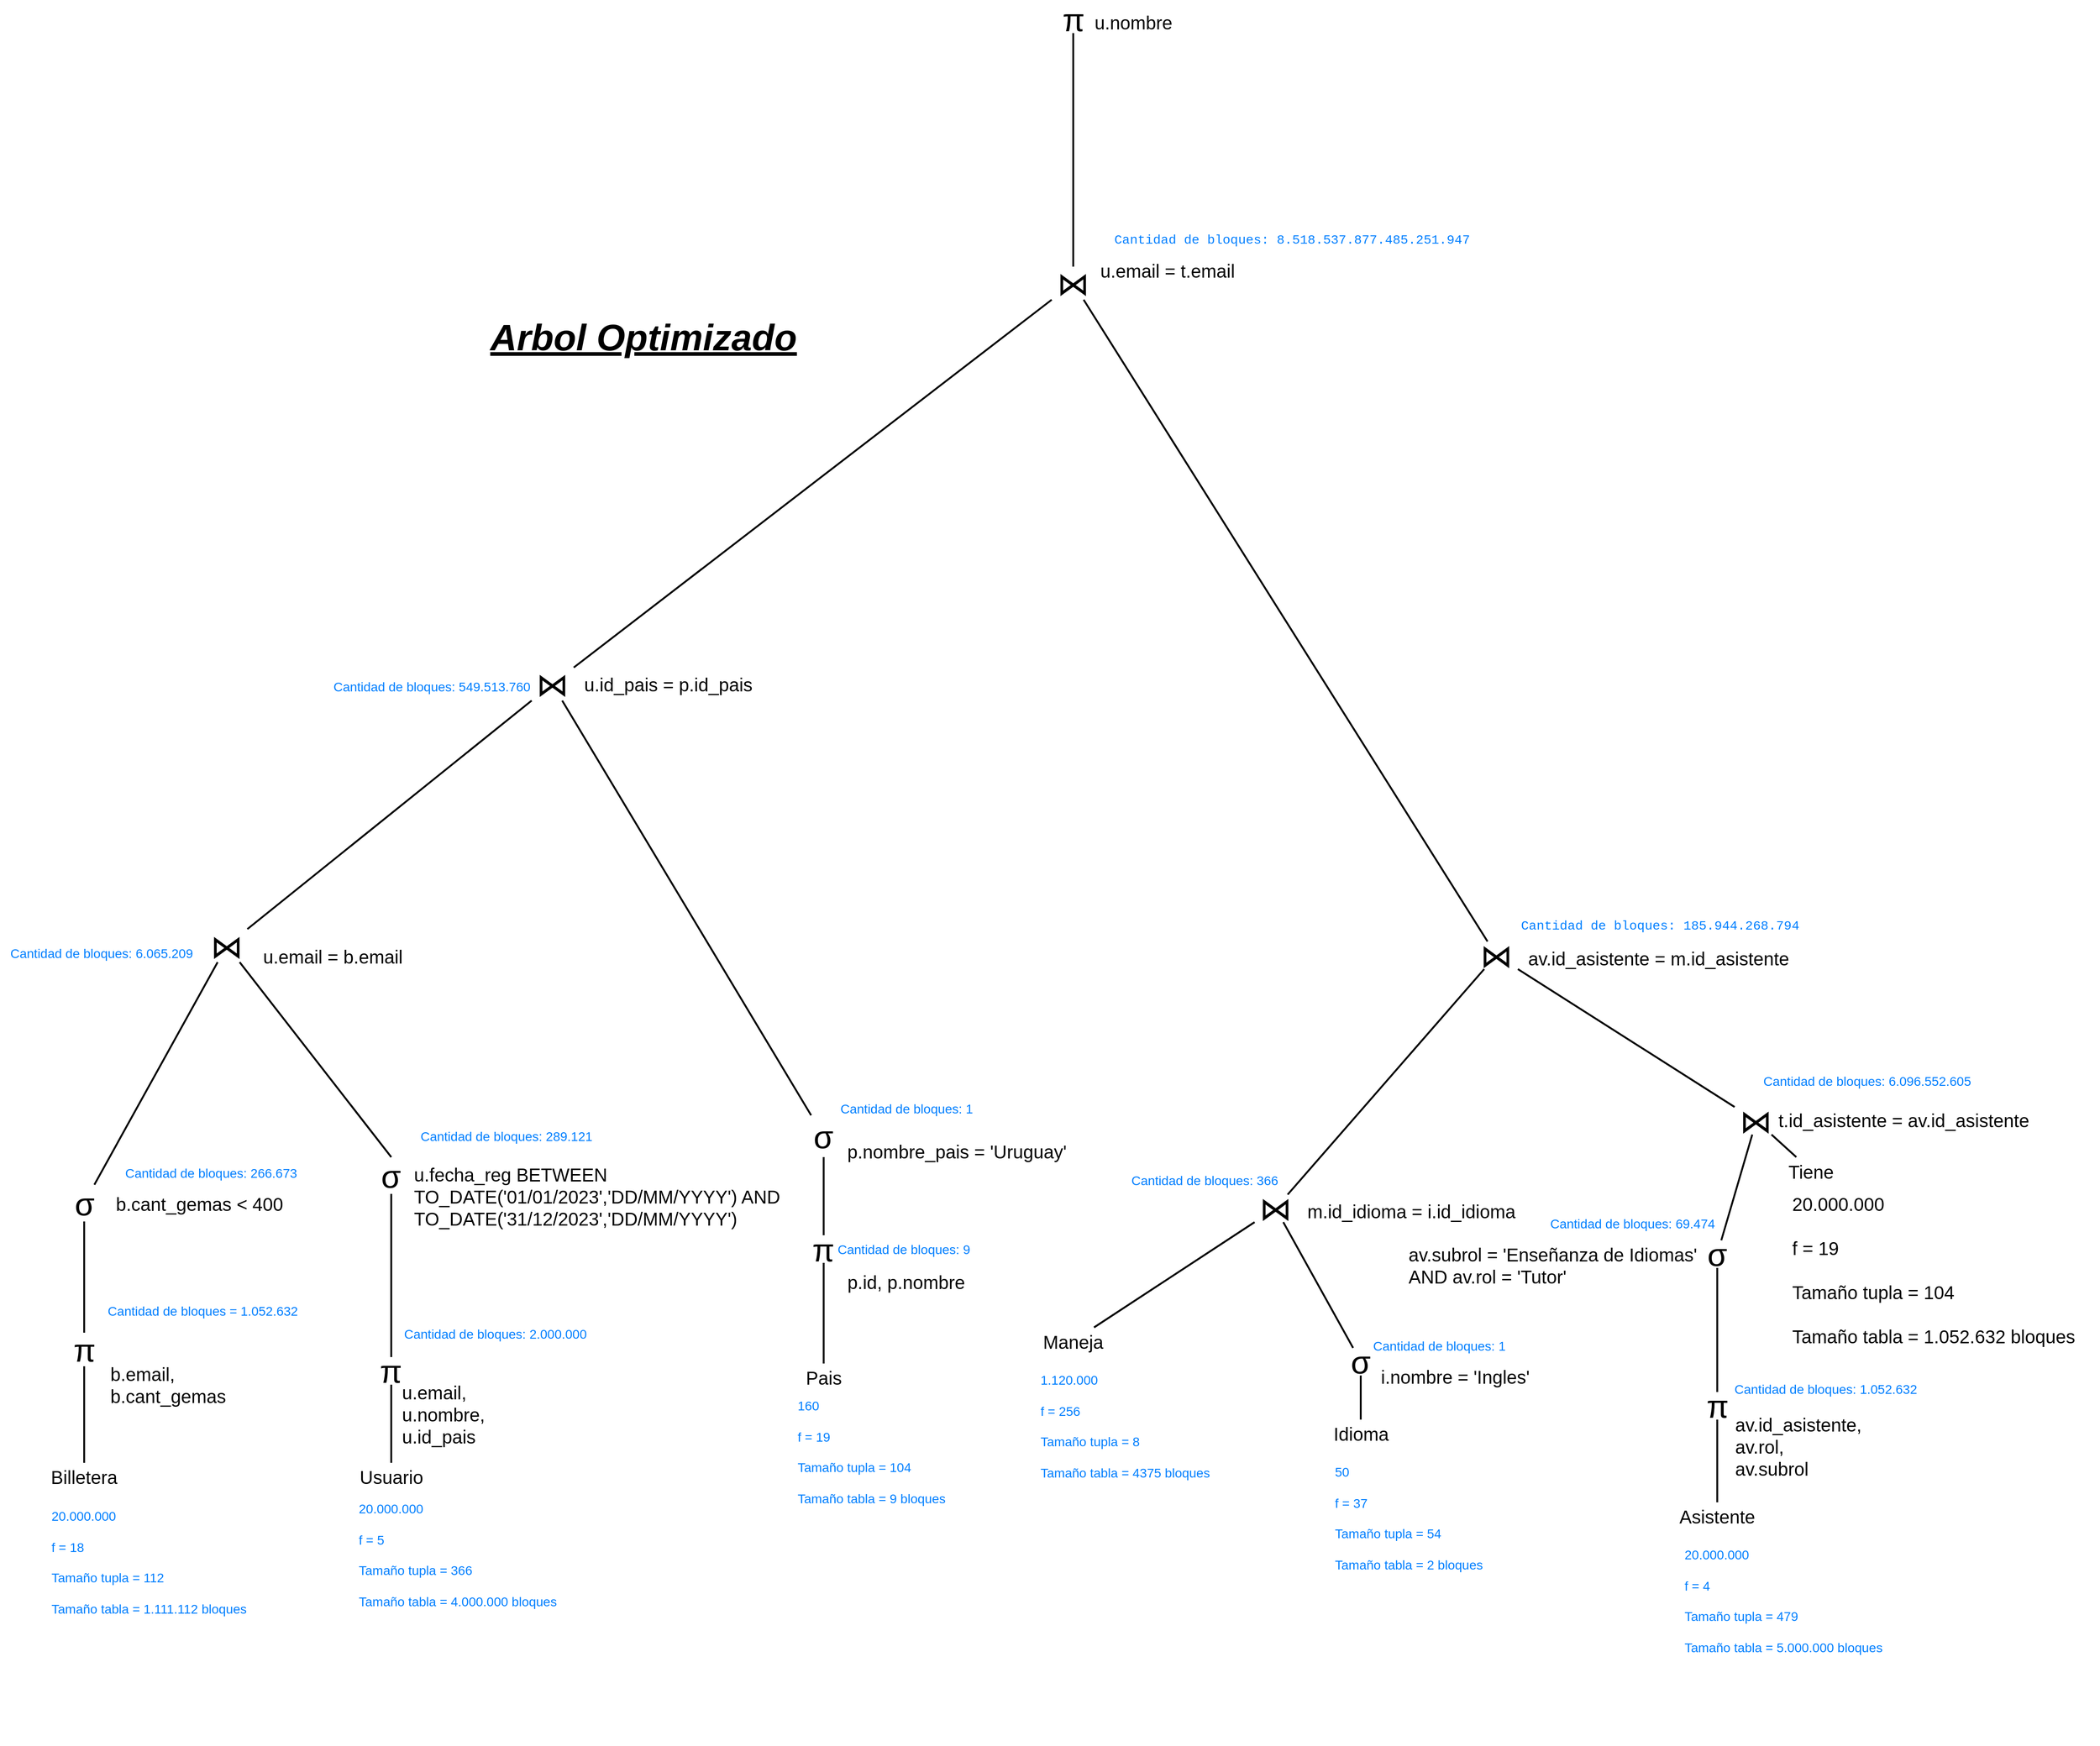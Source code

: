 <mxfile>
    <diagram id="ld3mcQhA281-zXJmEGoM" name="Page-1">
        <mxGraphModel dx="-24" dy="1853" grid="1" gridSize="10" guides="1" tooltips="1" connect="1" arrows="1" fold="1" page="1" pageScale="1" pageWidth="827" pageHeight="1169" math="0" shadow="0">
            <root>
                <mxCell id="0"/>
                <mxCell id="1" parent="0"/>
                <mxCell id="2" style="edgeStyle=none;shape=connector;rounded=1;html=1;labelBackgroundColor=none;strokeWidth=2;fontFamily=Helvetica;fontSize=20;fontColor=default;endArrow=none;endFill=0;exitX=0.5;exitY=0;exitDx=0;exitDy=0;fontStyle=0" parent="1" source="16" target="50" edge="1">
                    <mxGeometry relative="1" as="geometry">
                        <mxPoint x="1638.75" y="705" as="sourcePoint"/>
                        <mxPoint x="1238.75" y="695" as="targetPoint"/>
                    </mxGeometry>
                </mxCell>
                <mxCell id="3" style="rounded=0;orthogonalLoop=1;jettySize=auto;html=1;endArrow=none;endFill=0;labelBackgroundColor=none;fontColor=default;strokeWidth=2;fontSize=20;fontStyle=0" parent="1" source="4" target="13" edge="1">
                    <mxGeometry relative="1" as="geometry">
                        <mxPoint x="1446.25" y="900" as="targetPoint"/>
                    </mxGeometry>
                </mxCell>
                <mxCell id="4" value="Usuario" style="text;html=1;align=center;verticalAlign=middle;whiteSpace=wrap;rounded=0;fontSize=20;labelBackgroundColor=none;strokeWidth=2;fontColor=default;fontStyle=0" parent="1" vertex="1">
                    <mxGeometry x="1408.75" y="995" width="75" height="30" as="geometry"/>
                </mxCell>
                <mxCell id="5" style="edgeStyle=none;shape=connector;rounded=1;html=1;labelBackgroundColor=none;strokeWidth=2;fontFamily=Helvetica;fontSize=20;fontColor=default;endArrow=none;endFill=0;fontStyle=0" parent="1" source="20" target="9" edge="1">
                    <mxGeometry relative="1" as="geometry">
                        <mxPoint x="1948.755" y="767" as="targetPoint"/>
                        <mxPoint x="1975.31" y="816" as="sourcePoint"/>
                    </mxGeometry>
                </mxCell>
                <mxCell id="6" style="rounded=0;orthogonalLoop=1;jettySize=auto;html=1;endArrow=none;endFill=0;labelBackgroundColor=none;fontColor=default;strokeWidth=2;fontSize=20;fontStyle=0" parent="1" source="7" target="18" edge="1">
                    <mxGeometry relative="1" as="geometry">
                        <mxPoint x="1916.25" y="867.5" as="sourcePoint"/>
                    </mxGeometry>
                </mxCell>
                <mxCell id="7" value="Pais" style="text;html=1;align=center;verticalAlign=middle;whiteSpace=wrap;rounded=0;fontSize=20;labelBackgroundColor=none;strokeWidth=2;fontColor=default;fontStyle=0" parent="1" vertex="1">
                    <mxGeometry x="1878.75" y="887" width="75" height="30" as="geometry"/>
                </mxCell>
                <mxCell id="8" style="edgeStyle=none;shape=connector;rounded=1;orthogonalLoop=1;jettySize=auto;html=1;strokeWidth=2;align=center;verticalAlign=middle;fontFamily=Helvetica;fontSize=20;fontColor=default;labelBackgroundColor=none;endArrow=none;endFill=0;fontStyle=0" parent="1" source="9" target="60" edge="1">
                    <mxGeometry relative="1" as="geometry">
                        <mxPoint x="2169.75" y="352.0" as="targetPoint"/>
                    </mxGeometry>
                </mxCell>
                <mxCell id="9" value="&lt;span style=&quot;font-family: sans-serif; text-align: start; font-size: 35px;&quot;&gt;&lt;font style=&quot;font-size: 35px;&quot;&gt;⋈&lt;/font&gt;&lt;/span&gt;" style="text;html=1;align=center;verticalAlign=middle;whiteSpace=wrap;rounded=0;fontSize=35;labelBackgroundColor=none;strokeWidth=2;fontColor=default;fontStyle=0" parent="1" vertex="1">
                    <mxGeometry x="1583.75" y="130" width="75" height="36" as="geometry"/>
                </mxCell>
                <mxCell id="10" value="&lt;span style=&quot;font-family: Helvetica; font-size: 20px; font-style: normal; font-variant-ligatures: normal; font-variant-caps: normal; letter-spacing: normal; orphans: 2; text-align: left; text-indent: 0px; text-transform: none; widows: 2; word-spacing: 0px; -webkit-text-stroke-width: 0px; white-space: normal; text-decoration-thickness: initial; text-decoration-style: initial; text-decoration-color: initial; float: none; display: inline !important;&quot;&gt;u.id_pais = p.id_pais&lt;/span&gt;" style="text;whiteSpace=wrap;html=1;labelBackgroundColor=none;verticalAlign=middle;strokeWidth=2;fontColor=default;fontSize=20;fontStyle=0" parent="1" vertex="1">
                    <mxGeometry x="1654" y="132.5" width="220" height="31" as="geometry"/>
                </mxCell>
                <mxCell id="11" value="&lt;span style=&quot;font-size: 20px;&quot;&gt;u.email,&amp;nbsp;&lt;/span&gt;&lt;div style=&quot;font-size: 20px;&quot;&gt;&lt;span style=&quot;font-size: 20px;&quot;&gt;u.nombre,&amp;nbsp;&lt;/span&gt;&lt;/div&gt;&lt;div style=&quot;font-size: 20px;&quot;&gt;&lt;span style=&quot;font-size: 20px;&quot;&gt;u.id_pais&lt;/span&gt;&lt;/div&gt;" style="text;whiteSpace=wrap;html=1;labelBackgroundColor=none;verticalAlign=top;strokeWidth=2;fontColor=default;fontSize=20;fontStyle=0" parent="1" vertex="1">
                    <mxGeometry x="1456.25" y="900" width="112.5" height="90" as="geometry"/>
                </mxCell>
                <mxCell id="12" style="rounded=0;orthogonalLoop=1;jettySize=auto;html=1;endArrow=none;endFill=0;fontStyle=0;fontSize=20;labelBackgroundColor=none;fontColor=default;strokeWidth=2;" parent="1" source="13" target="16" edge="1">
                    <mxGeometry relative="1" as="geometry"/>
                </mxCell>
                <mxCell id="13" value="&lt;span style=&quot;font-family: Helvetica; font-style: normal; font-variant-ligatures: normal; font-variant-caps: normal; letter-spacing: normal; orphans: 2; text-indent: 0px; text-transform: none; widows: 2; word-spacing: 0px; -webkit-text-stroke-width: 0px; white-space: normal; text-decoration-thickness: initial; text-decoration-style: initial; text-decoration-color: initial; float: none; font-size: 35px; display: inline !important;&quot;&gt;&lt;font style=&quot;font-size: 35px;&quot;&gt;&lt;span style=&quot;font-size: 35px;&quot;&gt;π&lt;/span&gt;&lt;/font&gt;&lt;/span&gt;" style="text;whiteSpace=wrap;html=1;align=center;verticalAlign=middle;fontSize=35;labelBackgroundColor=none;strokeWidth=2;fontColor=default;fontStyle=0" parent="1" vertex="1">
                    <mxGeometry x="1436.25" y="880" width="20" height="30" as="geometry"/>
                </mxCell>
                <mxCell id="14" value="&lt;span style=&quot;font-family: Helvetica; font-size: 20px; font-style: normal; font-variant-ligatures: normal; font-variant-caps: normal; letter-spacing: normal; orphans: 2; text-align: left; text-indent: 0px; text-transform: none; widows: 2; word-spacing: 0px; -webkit-text-stroke-width: 0px; white-space: normal; text-decoration-thickness: initial; text-decoration-style: initial; text-decoration-color: initial; float: none; display: inline !important;&quot;&gt;p.nombre_pais = 'Uruguay'&lt;/span&gt;" style="text;whiteSpace=wrap;html=1;labelBackgroundColor=none;fontSize=20;strokeWidth=2;fontColor=default;fontStyle=0" parent="1" vertex="1">
                    <mxGeometry x="1940" y="638" width="250" height="35" as="geometry"/>
                </mxCell>
                <mxCell id="15" value="&lt;span style=&quot;font-family: Helvetica; font-size: 20px; font-style: normal; font-variant-ligatures: normal; font-variant-caps: normal; letter-spacing: normal; orphans: 2; text-align: left; text-indent: 0px; text-transform: none; widows: 2; word-spacing: 0px; -webkit-text-stroke-width: 0px; white-space: normal; text-decoration-thickness: initial; text-decoration-style: initial; text-decoration-color: initial; float: none; display: inline !important;&quot;&gt;u.fecha_reg BETWEEN TO_DATE('01/01/2023','DD/MM/YYYY') AND TO_DATE('31/12/2023','DD/MM/YYYY')&lt;/span&gt;" style="text;whiteSpace=wrap;html=1;labelBackgroundColor=none;strokeWidth=2;fontColor=default;fontSize=20;fontStyle=0" parent="1" vertex="1">
                    <mxGeometry x="1468.75" y="662.5" width="410" height="100" as="geometry"/>
                </mxCell>
                <mxCell id="16" value="&lt;span style=&quot;font-size: 35px;&quot;&gt;σ &lt;/span&gt;" style="text;html=1;align=center;verticalAlign=middle;whiteSpace=wrap;rounded=0;fontFamily=Helvetica;fontSize=35;labelBackgroundColor=none;strokeWidth=2;fontColor=default;fontStyle=0" parent="1" vertex="1">
                    <mxGeometry x="1416.25" y="662.5" width="60" height="40" as="geometry"/>
                </mxCell>
                <mxCell id="17" style="edgeStyle=none;shape=connector;rounded=0;orthogonalLoop=1;jettySize=auto;html=1;align=center;verticalAlign=middle;fontFamily=Helvetica;fontSize=20;fontColor=default;labelBackgroundColor=none;endArrow=none;endFill=0;strokeWidth=2;fontStyle=0" parent="1" source="18" target="20" edge="1">
                    <mxGeometry relative="1" as="geometry"/>
                </mxCell>
                <mxCell id="18" value="&lt;span style=&quot;font-family: Helvetica; font-style: normal; font-variant-ligatures: normal; font-variant-caps: normal; letter-spacing: normal; orphans: 2; text-indent: 0px; text-transform: none; widows: 2; word-spacing: 0px; -webkit-text-stroke-width: 0px; white-space: normal; text-decoration-thickness: initial; text-decoration-style: initial; text-decoration-color: initial; float: none; font-size: 35px; display: inline !important;&quot;&gt;&lt;font style=&quot;font-size: 35px;&quot;&gt;&lt;span style=&quot;font-size: 35px;&quot;&gt;π&lt;/span&gt;&lt;/font&gt;&lt;/span&gt;" style="text;whiteSpace=wrap;html=1;align=center;verticalAlign=middle;fontSize=35;labelBackgroundColor=none;strokeWidth=2;fontColor=default;fontStyle=0" parent="1" vertex="1">
                    <mxGeometry x="1906.25" y="747.5" width="20" height="30" as="geometry"/>
                </mxCell>
                <mxCell id="19" value="p.id, p.nombre" style="text;html=1;align=center;verticalAlign=middle;whiteSpace=wrap;rounded=0;fontFamily=Helvetica;fontSize=20;labelBackgroundColor=none;strokeWidth=2;fontColor=default;fontStyle=0" parent="1" vertex="1">
                    <mxGeometry x="1926.25" y="783" width="160" height="30" as="geometry"/>
                </mxCell>
                <mxCell id="20" value="&lt;span style=&quot;font-size: 35px;&quot;&gt;σ &lt;/span&gt;" style="text;html=1;align=center;verticalAlign=middle;whiteSpace=wrap;rounded=0;fontFamily=Helvetica;fontSize=35;labelBackgroundColor=none;strokeWidth=2;fontColor=default;fontStyle=0" parent="1" vertex="1">
                    <mxGeometry x="1886.25" y="617" width="60" height="45.5" as="geometry"/>
                </mxCell>
                <mxCell id="21" style="edgeStyle=none;shape=connector;rounded=1;html=1;labelBackgroundColor=none;strokeWidth=2;fontFamily=Helvetica;fontSize=20;fontColor=default;endArrow=none;endFill=0;fontStyle=0" parent="1" source="29" target="27" edge="1">
                    <mxGeometry relative="1" as="geometry">
                        <mxPoint x="2472.75" y="848.25" as="sourcePoint"/>
                        <mxPoint x="2414.847" y="768.25" as="targetPoint"/>
                    </mxGeometry>
                </mxCell>
                <mxCell id="22" style="edgeStyle=none;shape=connector;rounded=1;orthogonalLoop=1;jettySize=auto;html=1;align=center;verticalAlign=middle;fontFamily=Helvetica;fontSize=20;fontColor=default;labelBackgroundColor=none;endArrow=none;endFill=0;strokeWidth=2;fontStyle=0" parent="1" source="23" target="29" edge="1">
                    <mxGeometry relative="1" as="geometry">
                        <mxPoint x="2492.75" y="712.75" as="sourcePoint"/>
                    </mxGeometry>
                </mxCell>
                <mxCell id="23" value="Idioma" style="text;html=1;align=center;verticalAlign=middle;whiteSpace=wrap;rounded=0;fontSize=20;labelBackgroundColor=none;strokeWidth=2;fontColor=default;fontStyle=0" parent="1" vertex="1">
                    <mxGeometry x="2462.5" y="948" width="75" height="30" as="geometry"/>
                </mxCell>
                <mxCell id="24" style="edgeStyle=none;html=1;endArrow=none;endFill=0;strokeWidth=2;fontSize=20;labelBackgroundColor=none;fontColor=default;fontStyle=0" parent="1" source="25" target="27" edge="1">
                    <mxGeometry relative="1" as="geometry">
                        <mxPoint x="2199.75" y="848.25" as="sourcePoint"/>
                    </mxGeometry>
                </mxCell>
                <mxCell id="25" value="Maneja" style="text;html=1;align=center;verticalAlign=middle;whiteSpace=wrap;rounded=0;fontSize=20;labelBackgroundColor=none;strokeWidth=2;fontColor=default;fontStyle=0" parent="1" vertex="1">
                    <mxGeometry x="2149.75" y="847.75" width="75" height="30" as="geometry"/>
                </mxCell>
                <mxCell id="26" style="edgeStyle=none;shape=connector;rounded=1;orthogonalLoop=1;jettySize=auto;html=1;strokeWidth=2;align=center;verticalAlign=middle;fontFamily=Helvetica;fontSize=20;fontColor=default;labelBackgroundColor=none;endArrow=none;endFill=0;fontStyle=0" parent="1" source="27" target="55" edge="1">
                    <mxGeometry relative="1" as="geometry">
                        <mxPoint x="2549.75" y="568" as="targetPoint"/>
                    </mxGeometry>
                </mxCell>
                <mxCell id="27" value="&lt;span style=&quot;font-family: sans-serif; font-size: 35px; text-align: start;&quot;&gt;⋈&lt;/span&gt;" style="text;html=1;align=center;verticalAlign=middle;whiteSpace=wrap;rounded=0;fontSize=35;labelBackgroundColor=none;strokeWidth=2;fontColor=default;fontStyle=0" parent="1" vertex="1">
                    <mxGeometry x="2370" y="703.25" width="75" height="30" as="geometry"/>
                </mxCell>
                <mxCell id="28" value="&lt;span style=&quot;font-family: Helvetica; font-size: 20px; font-style: normal; font-variant-ligatures: normal; font-variant-caps: normal; letter-spacing: normal; orphans: 2; text-align: left; text-indent: 0px; text-transform: none; widows: 2; word-spacing: 0px; -webkit-text-stroke-width: 0px; white-space: normal; text-decoration-thickness: initial; text-decoration-style: initial; text-decoration-color: initial; float: none; display: inline !important;&quot;&gt;i.nombre = 'Ingles'&lt;/span&gt;" style="text;whiteSpace=wrap;html=1;fontFamily=Helvetica;fontSize=20;labelBackgroundColor=none;strokeWidth=2;fontColor=default;fontStyle=0" parent="1" vertex="1">
                    <mxGeometry x="2520" y="883" width="180" height="38" as="geometry"/>
                </mxCell>
                <mxCell id="29" value="&lt;span style=&quot;font-size: 35px;&quot;&gt;σ &lt;/span&gt;" style="text;html=1;align=center;verticalAlign=middle;whiteSpace=wrap;rounded=0;fontFamily=Helvetica;fontSize=35;labelBackgroundColor=none;strokeWidth=2;fontColor=default;fontStyle=0" parent="1" vertex="1">
                    <mxGeometry x="2470" y="870" width="60" height="30" as="geometry"/>
                </mxCell>
                <mxCell id="30" value="&lt;span style=&quot;font-family: Helvetica; font-size: 20px; font-style: normal; font-variant-ligatures: normal; font-variant-caps: normal; letter-spacing: normal; orphans: 2; text-align: left; text-indent: 0px; text-transform: none; widows: 2; word-spacing: 0px; -webkit-text-stroke-width: 0px; white-space: normal; text-decoration-thickness: initial; text-decoration-style: initial; text-decoration-color: initial; float: none; display: inline !important;&quot;&gt;m.id_idioma = i.id_idioma&lt;/span&gt;" style="text;whiteSpace=wrap;html=1;fontFamily=Helvetica;fontSize=20;labelBackgroundColor=none;strokeWidth=2;fontColor=default;fontStyle=0" parent="1" vertex="1">
                    <mxGeometry x="2440" y="703.25" width="260" height="40" as="geometry"/>
                </mxCell>
                <mxCell id="31" style="edgeStyle=none;shape=connector;rounded=1;html=1;labelBackgroundColor=none;strokeWidth=2;fontFamily=Helvetica;fontSize=20;fontColor=default;endArrow=none;endFill=0;fontStyle=0" parent="1" source="32" target="36" edge="1">
                    <mxGeometry relative="1" as="geometry">
                        <mxPoint x="2853.887" y="636" as="targetPoint"/>
                        <mxPoint x="2782.005" y="679" as="sourcePoint"/>
                    </mxGeometry>
                </mxCell>
                <mxCell id="32" value="&lt;span style=&quot;font-size: 35px;&quot;&gt;σ&lt;/span&gt;" style="text;html=1;align=center;verticalAlign=middle;whiteSpace=wrap;rounded=0;fontSize=35;labelBackgroundColor=none;strokeWidth=2;fontColor=default;fontStyle=0" parent="1" vertex="1">
                    <mxGeometry x="2850" y="753" width="75" height="30" as="geometry"/>
                </mxCell>
                <mxCell id="33" style="edgeStyle=none;shape=connector;rounded=1;html=1;labelBackgroundColor=none;strokeWidth=2;fontFamily=Helvetica;fontSize=20;fontColor=default;endArrow=none;endFill=0;fontStyle=0" parent="1" source="34" target="36" edge="1">
                    <mxGeometry relative="1" as="geometry">
                        <mxPoint x="2879.973" y="636" as="targetPoint"/>
                    </mxGeometry>
                </mxCell>
                <mxCell id="34" value="Tiene" style="text;html=1;align=center;verticalAlign=middle;whiteSpace=wrap;rounded=0;fontSize=20;labelBackgroundColor=none;strokeWidth=2;fontColor=default;fontStyle=0" parent="1" vertex="1">
                    <mxGeometry x="2952.43" y="662.5" width="75" height="30" as="geometry"/>
                </mxCell>
                <mxCell id="35" style="edgeStyle=none;shape=connector;rounded=1;orthogonalLoop=1;jettySize=auto;html=1;strokeWidth=2;align=center;verticalAlign=middle;fontFamily=Helvetica;fontSize=20;fontColor=default;labelBackgroundColor=none;endArrow=none;endFill=0;fontStyle=0" parent="1" source="36" target="55" edge="1">
                    <mxGeometry relative="1" as="geometry">
                        <mxPoint x="2769.75" y="518" as="targetPoint"/>
                    </mxGeometry>
                </mxCell>
                <mxCell id="36" value="&lt;span style=&quot;font-family: sans-serif; font-size: 35px; text-align: start;&quot;&gt;⋈&lt;/span&gt;" style="text;html=1;align=center;verticalAlign=middle;whiteSpace=wrap;rounded=0;fontSize=35;labelBackgroundColor=none;strokeWidth=2;fontColor=default;fontStyle=0" parent="1" vertex="1">
                    <mxGeometry x="2892.43" y="608" width="75" height="30" as="geometry"/>
                </mxCell>
                <mxCell id="37" style="edgeStyle=orthogonalEdgeStyle;rounded=0;orthogonalLoop=1;jettySize=auto;html=1;entryX=0.5;entryY=1;entryDx=0;entryDy=0;endArrow=none;endFill=0;strokeWidth=2;labelBackgroundColor=none;fontColor=default;fontSize=20;fontStyle=0" parent="1" source="38" target="32" edge="1">
                    <mxGeometry relative="1" as="geometry"/>
                </mxCell>
                <mxCell id="38" value="&lt;span style=&quot;font-family: Helvetica; font-style: normal; font-variant-ligatures: normal; font-variant-caps: normal; letter-spacing: normal; orphans: 2; text-indent: 0px; text-transform: none; widows: 2; word-spacing: 0px; -webkit-text-stroke-width: 0px; white-space: normal; text-decoration-thickness: initial; text-decoration-style: initial; text-decoration-color: initial; float: none; font-size: 35px; display: inline !important;&quot;&gt;&lt;font style=&quot;font-size: 35px;&quot;&gt;&lt;span style=&quot;font-size: 35px;&quot;&gt;π&lt;/span&gt;&lt;/font&gt;&lt;/span&gt;" style="text;whiteSpace=wrap;html=1;align=center;verticalAlign=middle;fontSize=35;labelBackgroundColor=none;strokeWidth=2;fontColor=default;fontStyle=0" parent="1" vertex="1">
                    <mxGeometry x="2877.5" y="918" width="20" height="30" as="geometry"/>
                </mxCell>
                <mxCell id="39" style="edgeStyle=orthogonalEdgeStyle;rounded=0;orthogonalLoop=1;jettySize=auto;html=1;entryX=0.5;entryY=1;entryDx=0;entryDy=0;endArrow=none;endFill=0;strokeWidth=2;labelBackgroundColor=none;fontColor=default;fontSize=20;fontStyle=0" parent="1" source="40" target="38" edge="1">
                    <mxGeometry relative="1" as="geometry"/>
                </mxCell>
                <mxCell id="40" value="Asistente" style="text;html=1;align=center;verticalAlign=middle;whiteSpace=wrap;rounded=0;fontSize=20;labelBackgroundColor=none;strokeWidth=2;fontColor=default;fontStyle=0" parent="1" vertex="1">
                    <mxGeometry x="2850" y="1038" width="75" height="30" as="geometry"/>
                </mxCell>
                <UserObject label="&lt;span style=&quot;font-family: Helvetica; font-size: 20px; font-style: normal; font-variant-ligatures: normal; font-variant-caps: normal; letter-spacing: normal; orphans: 2; text-align: left; text-indent: 0px; text-transform: none; widows: 2; word-spacing: 0px; -webkit-text-stroke-width: 0px; white-space: normal; text-decoration-thickness: initial; text-decoration-style: initial; text-decoration-color: initial; float: none; display: inline !important;&quot;&gt;av.subrol = 'Enseñanza de Idiomas' AND&amp;nbsp;&lt;/span&gt;&lt;span style=&quot;font-size: 20px;&quot;&gt;av.rol = 'Tutor'&lt;/span&gt;" link="&lt;span style=&quot;color: rgb(0, 0, 0); font-family: Helvetica; font-size: 20px; font-style: normal; font-variant-ligatures: normal; font-variant-caps: normal; font-weight: 400; letter-spacing: normal; orphans: 2; text-align: left; text-indent: 0px; text-transform: none; widows: 2; word-spacing: 0px; -webkit-text-stroke-width: 0px; white-space: normal; background-color: rgb(251, 251, 251); text-decoration-thickness: initial; text-decoration-style: initial; text-decoration-color: initial; display: inline !important; float: none;&quot;&gt;av.subrol = 'Enseñanza de Idiomas' AND&lt;/span&gt;" id="41">
                    <mxCell style="text;whiteSpace=wrap;html=1;labelBackgroundColor=none;strokeWidth=2;fontColor=default;fontSize=20;fontStyle=0" parent="1" vertex="1">
                        <mxGeometry x="2550" y="750" width="360" height="71" as="geometry"/>
                    </mxCell>
                </UserObject>
                <mxCell id="42" value="&lt;span style=&quot;font-family: Helvetica; font-size: 20px; font-style: normal; font-variant-ligatures: normal; font-variant-caps: normal; letter-spacing: normal; orphans: 2; text-align: left; text-indent: 0px; text-transform: none; widows: 2; word-spacing: 0px; -webkit-text-stroke-width: 0px; white-space: normal; text-decoration-thickness: initial; text-decoration-style: initial; text-decoration-color: initial; float: none; display: inline !important;&quot;&gt;t.id_asistente = av.id_asistente&amp;nbsp;&lt;/span&gt;" style="text;whiteSpace=wrap;html=1;labelBackgroundColor=none;strokeWidth=2;fontColor=default;fontSize=20;fontStyle=0" parent="1" vertex="1">
                    <mxGeometry x="2952.43" y="604" width="350" height="30" as="geometry"/>
                </mxCell>
                <mxCell id="43" value="&lt;span style=&quot;font-family: Helvetica; font-size: 20px; font-style: normal; font-variant-ligatures: normal; font-variant-caps: normal; letter-spacing: normal; orphans: 2; text-align: left; text-indent: 0px; text-transform: none; widows: 2; word-spacing: 0px; -webkit-text-stroke-width: 0px; white-space: normal; text-decoration-thickness: initial; text-decoration-style: initial; text-decoration-color: initial; float: none; display: inline !important;&quot;&gt;av.id_asistente,&lt;/span&gt;&lt;div style=&quot;font-size: 20px;&quot;&gt;&lt;span style=&quot;font-family: Helvetica; font-size: 20px; font-style: normal; font-variant-ligatures: normal; font-variant-caps: normal; letter-spacing: normal; orphans: 2; text-align: left; text-indent: 0px; text-transform: none; widows: 2; word-spacing: 0px; -webkit-text-stroke-width: 0px; white-space: normal; text-decoration-thickness: initial; text-decoration-style: initial; text-decoration-color: initial; float: none; display: inline !important;&quot;&gt;av.rol,&lt;div style=&quot;font-size: 20px;&quot;&gt;&lt;span style=&quot;font-size: 20px;&quot;&gt;av.subrol&lt;/span&gt;&lt;/div&gt;&lt;/span&gt;&lt;/div&gt;" style="text;whiteSpace=wrap;html=1;labelBackgroundColor=none;strokeWidth=2;fontColor=default;fontSize=20;fontStyle=0" parent="1" vertex="1">
                    <mxGeometry x="2904.75" y="935" width="140.25" height="90" as="geometry"/>
                </mxCell>
                <mxCell id="44" value="Billetera" style="text;html=1;align=center;verticalAlign=middle;whiteSpace=wrap;rounded=0;fontSize=20;labelBackgroundColor=none;strokeWidth=2;fontColor=default;fontStyle=0" parent="1" vertex="1">
                    <mxGeometry x="1075" y="995" width="75" height="30" as="geometry"/>
                </mxCell>
                <mxCell id="45" style="rounded=0;orthogonalLoop=1;jettySize=auto;html=1;endArrow=none;endFill=0;labelBackgroundColor=none;fontColor=default;strokeWidth=2;fontSize=20;fontStyle=0" parent="1" source="44" target="47" edge="1">
                    <mxGeometry relative="1" as="geometry">
                        <mxPoint x="1115.63" y="980" as="sourcePoint"/>
                        <mxPoint x="1115.63" y="895" as="targetPoint"/>
                    </mxGeometry>
                </mxCell>
                <mxCell id="46" style="edgeStyle=none;shape=connector;rounded=1;orthogonalLoop=1;jettySize=auto;html=1;strokeWidth=2;align=center;verticalAlign=middle;fontFamily=Helvetica;fontSize=20;fontColor=default;labelBackgroundColor=none;endArrow=none;endFill=0;fontStyle=0" parent="1" source="47" target="52" edge="1">
                    <mxGeometry relative="1" as="geometry"/>
                </mxCell>
                <mxCell id="47" value="&lt;span style=&quot;font-family: Helvetica; font-style: normal; font-variant-ligatures: normal; font-variant-caps: normal; letter-spacing: normal; orphans: 2; text-indent: 0px; text-transform: none; widows: 2; word-spacing: 0px; -webkit-text-stroke-width: 0px; white-space: normal; text-decoration-thickness: initial; text-decoration-style: initial; text-decoration-color: initial; float: none; font-size: 35px; display: inline !important;&quot;&gt;&lt;font style=&quot;font-size: 35px;&quot;&gt;&lt;span style=&quot;font-size: 35px;&quot;&gt;π&lt;/span&gt;&lt;/font&gt;&lt;/span&gt;" style="text;whiteSpace=wrap;html=1;align=center;verticalAlign=middle;fontSize=35;labelBackgroundColor=none;strokeWidth=2;fontColor=default;fontStyle=0" parent="1" vertex="1">
                    <mxGeometry x="1098.75" y="853.5" width="27.5" height="36.5" as="geometry"/>
                </mxCell>
                <mxCell id="48" value="&lt;span style=&quot;font-size: 20px;&quot;&gt;b.email,&lt;/span&gt;&lt;div style=&quot;font-size: 20px;&quot;&gt;&lt;span style=&quot;font-size: 20px;&quot;&gt;b.cant_gemas&lt;/span&gt;&lt;/div&gt;" style="text;whiteSpace=wrap;html=1;labelBackgroundColor=none;verticalAlign=top;strokeWidth=2;fontColor=default;fontSize=20;fontStyle=0" parent="1" vertex="1">
                    <mxGeometry x="1138.75" y="880" width="112.5" height="90" as="geometry"/>
                </mxCell>
                <mxCell id="49" style="edgeStyle=none;shape=connector;rounded=1;orthogonalLoop=1;jettySize=auto;html=1;strokeWidth=2;align=center;verticalAlign=middle;fontFamily=Helvetica;fontSize=20;fontColor=default;labelBackgroundColor=none;endArrow=none;endFill=0;fontStyle=0" parent="1" source="50" target="9" edge="1">
                    <mxGeometry relative="1" as="geometry"/>
                </mxCell>
                <mxCell id="50" value="&lt;span style=&quot;font-family: sans-serif; text-align: start; font-size: 35px;&quot;&gt;&lt;font style=&quot;font-size: 35px;&quot;&gt;⋈&lt;/font&gt;&lt;/span&gt;" style="text;html=1;align=center;verticalAlign=middle;whiteSpace=wrap;rounded=0;fontSize=35;labelBackgroundColor=none;strokeWidth=2;fontColor=default;fontStyle=0" parent="1" vertex="1">
                    <mxGeometry x="1230" y="414.5" width="75" height="36" as="geometry"/>
                </mxCell>
                <mxCell id="51" style="edgeStyle=none;shape=connector;rounded=1;orthogonalLoop=1;jettySize=auto;html=1;strokeWidth=2;align=center;verticalAlign=middle;fontFamily=Helvetica;fontSize=20;fontColor=default;labelBackgroundColor=none;endArrow=none;endFill=0;fontStyle=0" parent="1" source="52" target="50" edge="1">
                    <mxGeometry relative="1" as="geometry"/>
                </mxCell>
                <mxCell id="52" value="&lt;span style=&quot;font-size: 35px;&quot;&gt;σ &lt;/span&gt;" style="text;html=1;align=center;verticalAlign=middle;whiteSpace=wrap;rounded=0;fontFamily=Helvetica;fontSize=35;labelBackgroundColor=none;strokeWidth=2;fontColor=default;fontStyle=0" parent="1" vertex="1">
                    <mxGeometry x="1082.5" y="692.5" width="60" height="40" as="geometry"/>
                </mxCell>
                <mxCell id="53" value="&lt;span style=&quot;font-family: Helvetica; font-size: 20px; font-style: normal; font-variant-ligatures: normal; font-variant-caps: normal; letter-spacing: normal; orphans: 2; text-align: left; text-indent: 0px; text-transform: none; widows: 2; word-spacing: 0px; -webkit-text-stroke-width: 0px; white-space: normal; text-decoration-thickness: initial; text-decoration-style: initial; text-decoration-color: initial; float: none; display: inline !important;&quot;&gt;b.cant_gemas &amp;lt; 400&lt;/span&gt;" style="text;whiteSpace=wrap;html=1;strokeWidth=2;fontColor=default;labelBackgroundColor=none;fontSize=20;fontStyle=0" parent="1" vertex="1">
                    <mxGeometry x="1145" y="695" width="245" height="43" as="geometry"/>
                </mxCell>
                <mxCell id="54" style="edgeStyle=none;shape=connector;rounded=1;orthogonalLoop=1;jettySize=auto;html=1;strokeWidth=2;align=center;verticalAlign=middle;fontFamily=Helvetica;fontSize=20;fontColor=default;labelBackgroundColor=none;endArrow=none;endFill=0;fontStyle=0" parent="1" source="55" target="60" edge="1">
                    <mxGeometry relative="1" as="geometry"/>
                </mxCell>
                <mxCell id="55" value="&lt;span style=&quot;font-family: sans-serif; font-size: 35px; text-align: start;&quot;&gt;⋈&lt;/span&gt;" style="text;html=1;align=center;verticalAlign=middle;whiteSpace=wrap;rounded=0;fontSize=35;labelBackgroundColor=none;strokeWidth=2;fontColor=default;fontStyle=0" parent="1" vertex="1">
                    <mxGeometry x="2609.75" y="428" width="75" height="30" as="geometry"/>
                </mxCell>
                <mxCell id="56" value="&lt;span style=&quot;font-family: Helvetica; font-size: 20px; font-style: normal; font-variant-ligatures: normal; font-variant-caps: normal; letter-spacing: normal; orphans: 2; text-align: left; text-indent: 0px; text-transform: none; widows: 2; word-spacing: 0px; -webkit-text-stroke-width: 0px; white-space: normal; text-decoration-thickness: initial; text-decoration-style: initial; text-decoration-color: initial; float: none; display: inline !important;&quot;&gt;av.id_asistente = m.id_asistente&lt;/span&gt;" style="text;whiteSpace=wrap;html=1;fontFamily=Helvetica;fontSize=20;labelBackgroundColor=none;strokeWidth=2;fontColor=default;fontStyle=0" parent="1" vertex="1">
                    <mxGeometry x="2679.75" y="428" width="320" height="34" as="geometry"/>
                </mxCell>
                <mxCell id="57" value="&lt;span style=&quot;font-family: Helvetica; font-size: 20px; font-style: normal; font-variant-ligatures: normal; font-variant-caps: normal; letter-spacing: normal; orphans: 2; text-align: left; text-indent: 0px; text-transform: none; widows: 2; word-spacing: 0px; -webkit-text-stroke-width: 0px; white-space: normal; text-decoration-thickness: initial; text-decoration-style: initial; text-decoration-color: initial; float: none; display: inline !important;&quot;&gt;u.email = b.email&lt;/span&gt;" style="text;whiteSpace=wrap;html=1;fontFamily=Helvetica;fontSize=20;labelBackgroundColor=none;strokeWidth=2;fontColor=default;fontStyle=0" parent="1" vertex="1">
                    <mxGeometry x="1305" y="425.5" width="190" height="50" as="geometry"/>
                </mxCell>
                <mxCell id="58" value="&lt;span style=&quot;font-family: Helvetica; font-size: 20px; font-style: normal; font-variant-ligatures: normal; font-variant-caps: normal; letter-spacing: normal; orphans: 2; text-align: left; text-indent: 0px; text-transform: none; widows: 2; word-spacing: 0px; -webkit-text-stroke-width: 0px; white-space: normal; text-decoration-thickness: initial; text-decoration-style: initial; text-decoration-color: initial; float: none; display: inline !important;&quot;&gt;u.email = t.email&lt;/span&gt;&lt;br style=&quot;forced-color-adjust: none; font-family: Helvetica; font-size: 20px; font-style: normal; font-variant-ligatures: normal; font-variant-caps: normal; letter-spacing: normal; orphans: 2; text-align: left; text-indent: 0px; text-transform: none; widows: 2; word-spacing: 0px; -webkit-text-stroke-width: 0px; white-space: normal; text-decoration-thickness: initial; text-decoration-style: initial; text-decoration-color: initial;&quot;&gt;" style="text;whiteSpace=wrap;html=1;fontFamily=Helvetica;fontSize=20;labelBackgroundColor=none;strokeWidth=2;fontColor=default;fontStyle=0" parent="1" vertex="1">
                    <mxGeometry x="2215" y="-320" width="180" height="50" as="geometry"/>
                </mxCell>
                <mxCell id="59" style="edgeStyle=none;shape=connector;rounded=1;orthogonalLoop=1;jettySize=auto;html=1;strokeWidth=2;align=center;verticalAlign=middle;fontFamily=Helvetica;fontSize=20;fontColor=default;labelBackgroundColor=none;endArrow=none;endFill=0;fontStyle=0" parent="1" source="60" target="61" edge="1">
                    <mxGeometry relative="1" as="geometry">
                        <mxPoint x="2187.5" y="-520" as="targetPoint"/>
                    </mxGeometry>
                </mxCell>
                <mxCell id="60" value="&lt;span style=&quot;font-family: sans-serif; text-align: start; font-size: 35px;&quot;&gt;&lt;font style=&quot;font-size: 35px;&quot;&gt;⋈&lt;/font&gt;&lt;/span&gt;" style="text;html=1;align=center;verticalAlign=middle;whiteSpace=wrap;rounded=0;fontSize=35;labelBackgroundColor=none;strokeWidth=2;fontColor=default;fontStyle=0" parent="1" vertex="1">
                    <mxGeometry x="2150" y="-306" width="75" height="36" as="geometry"/>
                </mxCell>
                <mxCell id="61" value="π " style="text;html=1;align=center;verticalAlign=middle;whiteSpace=wrap;rounded=0;labelBackgroundColor=none;fontFamily=Helvetica;fontSize=35;strokeWidth=2;fontColor=default;fontStyle=0" parent="1" vertex="1">
                    <mxGeometry x="2157.5" y="-590" width="60" height="30" as="geometry"/>
                </mxCell>
                <mxCell id="62" value="u.nombre" style="text;html=1;align=center;verticalAlign=middle;whiteSpace=wrap;rounded=0;labelBackgroundColor=none;fontFamily=Helvetica;fontSize=20;strokeWidth=2;fontColor=default;fontStyle=0" parent="1" vertex="1">
                    <mxGeometry x="2222.5" y="-587.5" width="60" height="30" as="geometry"/>
                </mxCell>
                <mxCell id="63" value="&lt;font style=&quot;font-size: 40px;&quot;&gt;Arbol Optimizado&lt;/font&gt;" style="text;html=1;align=center;verticalAlign=middle;resizable=0;points=[];autosize=1;fontStyle=7;labelBackgroundColor=none;strokeWidth=2;fontColor=default;fontSize=40;" parent="1" vertex="1">
                    <mxGeometry x="1540" y="-260" width="360" height="60" as="geometry"/>
                </mxCell>
                <mxCell id="64" value="&lt;font style=&quot;font-size: 14px;&quot;&gt;20.000.000&lt;br style=&quot;font-size: 14px;&quot;&gt;&lt;br style=&quot;font-size: 14px;&quot;&gt;f = 18&lt;br style=&quot;font-size: 14px;&quot;&gt;&lt;br style=&quot;font-size: 14px;&quot;&gt;Tamaño tupla = 112&lt;br style=&quot;font-size: 14px;&quot;&gt;&lt;br style=&quot;font-size: 14px;&quot;&gt;Tamaño tabla = 1.111.112 bloques&lt;br style=&quot;font-size: 14px;&quot;&gt;&lt;/font&gt;" style="text;html=1;strokeColor=none;fillColor=none;align=left;verticalAlign=top;whiteSpace=wrap;rounded=0;fontColor=#007FFF;fontSize=14;" parent="1" vertex="1">
                    <mxGeometry x="1075" y="1038" width="315" height="222" as="geometry"/>
                </mxCell>
                <mxCell id="65" value="&lt;font style=&quot;font-size: 14px;&quot;&gt;20.000.000&lt;br style=&quot;font-size: 14px;&quot;&gt;&lt;br style=&quot;font-size: 14px;&quot;&gt;f = 5&lt;br style=&quot;font-size: 14px;&quot;&gt;&lt;br style=&quot;font-size: 14px;&quot;&gt;Tamaño tupla = 366&lt;br style=&quot;font-size: 14px;&quot;&gt;&lt;br style=&quot;font-size: 14px;&quot;&gt;Tamaño tabla = 4.000.000 bloques&lt;br style=&quot;font-size: 14px;&quot;&gt;&lt;/font&gt;" style="text;html=1;strokeColor=none;fillColor=none;align=left;verticalAlign=top;whiteSpace=wrap;rounded=0;fontColor=#007FFF;fontSize=14;" parent="1" vertex="1">
                    <mxGeometry x="1408.75" y="1030" width="331.25" height="222" as="geometry"/>
                </mxCell>
                <mxCell id="66" value="&lt;font style=&quot;font-size: 14px;&quot;&gt;160&lt;br style=&quot;font-size: 14px;&quot;&gt;&lt;br style=&quot;font-size: 14px;&quot;&gt;f = 19&lt;br style=&quot;font-size: 14px;&quot;&gt;&lt;br style=&quot;font-size: 14px;&quot;&gt;Tamaño tupla = 104&lt;br style=&quot;font-size: 14px;&quot;&gt;&lt;br style=&quot;font-size: 14px;&quot;&gt;Tamaño tabla = 9 bloques&lt;br style=&quot;font-size: 14px;&quot;&gt;&lt;/font&gt;" style="text;html=1;strokeColor=none;fillColor=none;align=left;verticalAlign=top;whiteSpace=wrap;rounded=0;fontColor=#007FFF;fontSize=14;" parent="1" vertex="1">
                    <mxGeometry x="1885.63" y="918" width="331.25" height="222" as="geometry"/>
                </mxCell>
                <mxCell id="67" value="&lt;font style=&quot;font-size: 14px;&quot;&gt;1.120.000&lt;br style=&quot;font-size: 14px;&quot;&gt;&lt;br style=&quot;font-size: 14px;&quot;&gt;f = 256&lt;br style=&quot;font-size: 14px;&quot;&gt;&lt;br style=&quot;font-size: 14px;&quot;&gt;Tamaño tupla = 8&lt;br style=&quot;font-size: 14px;&quot;&gt;&lt;br style=&quot;font-size: 14px;&quot;&gt;Tamaño tabla = 4375 bloques&lt;br style=&quot;font-size: 14px;&quot;&gt;&lt;/font&gt;" style="text;html=1;strokeColor=none;fillColor=none;align=left;verticalAlign=top;whiteSpace=wrap;rounded=0;fontColor=#007FFF;fontStyle=0;fontSize=14;" parent="1" vertex="1">
                    <mxGeometry x="2150" y="890" width="331.25" height="222" as="geometry"/>
                </mxCell>
                <mxCell id="69" value="&lt;font style=&quot;font-size: 14px;&quot;&gt;50&lt;br style=&quot;font-size: 14px;&quot;&gt;&lt;br style=&quot;font-size: 14px;&quot;&gt;f = 37&lt;br style=&quot;font-size: 14px;&quot;&gt;&lt;br style=&quot;font-size: 14px;&quot;&gt;Tamaño tupla = 54&lt;br style=&quot;font-size: 14px;&quot;&gt;&lt;br style=&quot;font-size: 14px;&quot;&gt;Tamaño tabla = 2 bloques&lt;br style=&quot;font-size: 14px;&quot;&gt;&lt;/font&gt;" style="text;html=1;strokeColor=none;fillColor=none;align=left;verticalAlign=top;whiteSpace=wrap;rounded=0;fontColor=#007FFF;fontSize=14;" parent="1" vertex="1">
                    <mxGeometry x="2470" y="990" width="331.25" height="222" as="geometry"/>
                </mxCell>
                <mxCell id="70" value="&lt;font style=&quot;font-size: 14px;&quot;&gt;20.000.000&lt;br style=&quot;font-size: 14px;&quot;&gt;&lt;br style=&quot;font-size: 14px;&quot;&gt;f = 4&lt;br style=&quot;font-size: 14px;&quot;&gt;&lt;br style=&quot;font-size: 14px;&quot;&gt;Tamaño tupla = 479&lt;br style=&quot;font-size: 14px;&quot;&gt;&lt;br style=&quot;font-size: 14px;&quot;&gt;Tamaño tabla = 5.000.000 bloques&lt;br style=&quot;font-size: 14px;&quot;&gt;&lt;/font&gt;" style="text;html=1;strokeColor=none;fillColor=none;align=left;verticalAlign=top;whiteSpace=wrap;rounded=0;fontColor=#007FFF;fontSize=14;" parent="1" vertex="1">
                    <mxGeometry x="2850" y="1080" width="331.25" height="222" as="geometry"/>
                </mxCell>
                <mxCell id="71" value="&lt;font style=&quot;font-size: 20px;&quot;&gt;20.000.000&lt;br&gt;&lt;br&gt;f = 19&lt;br&gt;&lt;br&gt;Tamaño tupla = 104&lt;br&gt;&lt;br&gt;Tamaño tabla = 1.052.632 bloques&lt;br&gt;&lt;/font&gt;" style="text;html=1;strokeColor=none;fillColor=none;align=left;verticalAlign=top;whiteSpace=wrap;rounded=0;" parent="1" vertex="1">
                    <mxGeometry x="2967.43" y="695" width="331.25" height="222" as="geometry"/>
                </mxCell>
                <mxCell id="72" value="Cantidad de bloques = 1.052.632" style="text;html=1;align=center;verticalAlign=middle;resizable=0;points=[];autosize=1;strokeColor=none;fillColor=none;fontSize=14;fontFamily=Helvetica;fontColor=#007FFF;" parent="1" vertex="1">
                    <mxGeometry x="1126" y="815" width="230" height="30" as="geometry"/>
                </mxCell>
                <mxCell id="73" value="Cantidad de bloques: 266.673" style="text;html=1;align=center;verticalAlign=middle;resizable=0;points=[];autosize=1;strokeColor=none;fillColor=none;fontSize=14;fontFamily=Helvetica;fontColor=#007FFF;" parent="1" vertex="1">
                    <mxGeometry x="1145" y="665" width="210" height="30" as="geometry"/>
                </mxCell>
                <mxCell id="74" value="Cantidad de bloques: 2.000.000" style="text;html=1;align=center;verticalAlign=middle;resizable=0;points=[];autosize=1;strokeColor=none;fillColor=none;fontColor=#007FFF;fontSize=14;" parent="1" vertex="1">
                    <mxGeometry x="1464" y="840" width="190" height="30" as="geometry"/>
                </mxCell>
                <mxCell id="75" value="Cantidad de bloques: 289.121" style="text;html=1;align=center;verticalAlign=middle;resizable=0;points=[];autosize=1;strokeColor=none;fillColor=none;fontColor=#007FFF;fontSize=14;" parent="1" vertex="1">
                    <mxGeometry x="1466.25" y="624.75" width="210" height="30" as="geometry"/>
                </mxCell>
                <mxCell id="76" value="Cantidad de bloques: 9" style="text;html=1;align=center;verticalAlign=middle;resizable=0;points=[];autosize=1;strokeColor=none;fillColor=none;fontColor=#007FFF;fontSize=14;" parent="1" vertex="1">
                    <mxGeometry x="1928" y="747.5" width="150" height="30" as="geometry"/>
                </mxCell>
                <mxCell id="77" value="Cantidad de bloques: 1" style="text;html=1;align=center;verticalAlign=middle;resizable=0;points=[];autosize=1;strokeColor=none;fillColor=none;fontColor=#007FFF;fontSize=14;" parent="1" vertex="1">
                    <mxGeometry x="1931.25" y="594.75" width="150" height="30" as="geometry"/>
                </mxCell>
                <mxCell id="78" value="Cantidad de bloques: 1" style="text;html=1;align=center;verticalAlign=middle;resizable=0;points=[];autosize=1;strokeColor=none;fillColor=none;fontColor=#007FFF;fontSize=14;" parent="1" vertex="1">
                    <mxGeometry x="2510" y="853" width="150" height="30" as="geometry"/>
                </mxCell>
                <mxCell id="79" value="Cantidad de bloques: 69.474" style="text;html=1;align=center;verticalAlign=middle;resizable=0;points=[];autosize=1;strokeColor=none;fillColor=none;fontColor=#007FFF;fontSize=14;" parent="1" vertex="1">
                    <mxGeometry x="2705" y="720" width="180" height="30" as="geometry"/>
                </mxCell>
                <mxCell id="80" value="Cantidad de bloques: 1.052.632" style="text;html=1;align=center;verticalAlign=middle;resizable=0;points=[];autosize=1;strokeColor=none;fillColor=none;fontColor=#007FFF;fontSize=14;" parent="1" vertex="1">
                    <mxGeometry x="2910" y="900" width="190" height="30" as="geometry"/>
                </mxCell>
                <mxCell id="81" value="Cantidad de bloques: 6.065.209" style="text;html=1;align=center;verticalAlign=middle;resizable=0;points=[];autosize=1;strokeColor=none;fillColor=none;fontSize=14;fontColor=#007FFF;" vertex="1" parent="1">
                    <mxGeometry x="1021" y="425.5" width="220" height="30" as="geometry"/>
                </mxCell>
                <mxCell id="82" value="Cantidad de bloques: 6.096.552.605" style="text;html=1;align=center;verticalAlign=middle;resizable=0;points=[];autosize=1;strokeColor=none;fillColor=none;fontSize=14;fontFamily=Helvetica;fontColor=#007FFF;" vertex="1" parent="1">
                    <mxGeometry x="2925" y="564.75" width="250" height="30" as="geometry"/>
                </mxCell>
                <mxCell id="83" value="Cantidad de bloques: 366" style="text;html=1;align=center;verticalAlign=middle;resizable=0;points=[];autosize=1;strokeColor=none;fillColor=none;fontColor=#007FFF;fontSize=14;" vertex="1" parent="1">
                    <mxGeometry x="2240" y="673.25" width="180" height="30" as="geometry"/>
                </mxCell>
                <mxCell id="85" value="Cantidad de bloques: 549.513.760" style="text;html=1;align=center;verticalAlign=middle;resizable=0;points=[];autosize=1;strokeColor=none;fillColor=none;fontSize=14;fontFamily=Helvetica;fontColor=#007FFF;" vertex="1" parent="1">
                    <mxGeometry x="1370" y="136" width="240" height="30" as="geometry"/>
                </mxCell>
                <mxCell id="86" value="&lt;div style=&quot;font-family: &amp;quot;Fira Code&amp;quot;, Consolas, &amp;quot;Courier New&amp;quot;, monospace; line-height: 19px;&quot;&gt;Cantidad de bloques: 185.944.268.794&lt;/div&gt;" style="text;html=1;align=center;verticalAlign=middle;resizable=0;points=[];autosize=1;strokeColor=none;fillColor=none;fontSize=14;fontFamily=Helvetica;fontColor=#007FFF;labelBackgroundColor=none;" vertex="1" parent="1">
                    <mxGeometry x="2660" y="395.5" width="330" height="30" as="geometry"/>
                </mxCell>
                <mxCell id="87" value="&lt;div style=&quot;font-family: &amp;quot;Fira Code&amp;quot;, Consolas, &amp;quot;Courier New&amp;quot;, monospace; line-height: 19px;&quot;&gt;Cantidad de bloques:&amp;nbsp;&lt;span style=&quot;&quot;&gt;8.518.537.877.485.251.947&lt;/span&gt;&lt;/div&gt;" style="text;html=1;align=center;verticalAlign=middle;resizable=0;points=[];autosize=1;strokeColor=none;fillColor=none;fontSize=14;fontFamily=Helvetica;fontColor=#007FFF;labelBackgroundColor=none;" vertex="1" parent="1">
                    <mxGeometry x="2215" y="-350" width="420" height="30" as="geometry"/>
                </mxCell>
            </root>
        </mxGraphModel>
    </diagram>
</mxfile>